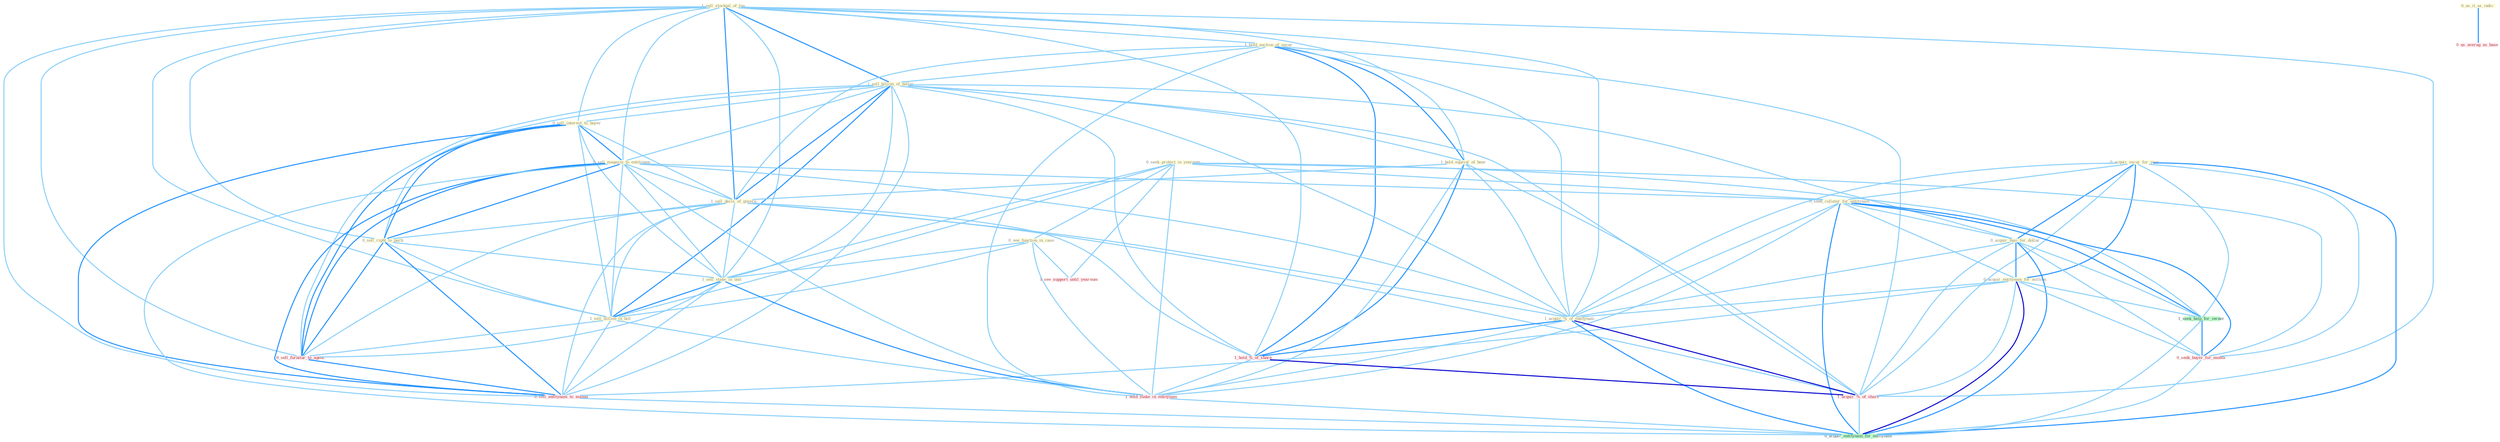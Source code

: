 Graph G{ 
    node
    [shape=polygon,style=filled,width=.5,height=.06,color="#BDFCC9",fixedsize=true,fontsize=4,
    fontcolor="#2f4f4f"];
    {node
    [color="#ffffe0", fontcolor="#8b7d6b"] "1_sell_stockpil_of_ton " "1_hold_auction_of_secur " "1_sell_billion_of_dollar " "0_sell_interest_to_buyer " "0_acquir_secur_for_year " "0_sell_magazin_to_entitynam " "1_hold_equival_of_hear " "1_sell_decis_of_govern " "0_seek_protect_in_yearnum " "0_sell_right_to_parti " "0_seek_collater_for_entitynam " "0_acquir_busi_for_dollar " "0_see_function_in_case " "0_acquir_entitynam_for_million " "1_acquir_%_of_entitynam " "1_sell_stake_in_unit " "0_us_it_as_indic " "1_sell_billion_in_bill "}
{node [color="#fff0f5", fontcolor="#b22222"] "1_hold_%_of_share " "1_hold_stake_in_entitynam " "0_seek_buyer_for_month " "1_acquir_%_of_share " "1_see_support_until_yearnum " "0_sell_furnitur_to_agenc " "0_us_averag_as_base " "0_sell_entitynam_to_manag "}
edge [color="#B0E2FF"];

	"1_sell_stockpil_of_ton " -- "1_hold_auction_of_secur " [w="1", color="#87cefa" ];
	"1_sell_stockpil_of_ton " -- "1_sell_billion_of_dollar " [w="2", color="#1e90ff" , len=0.8];
	"1_sell_stockpil_of_ton " -- "0_sell_interest_to_buyer " [w="1", color="#87cefa" ];
	"1_sell_stockpil_of_ton " -- "0_sell_magazin_to_entitynam " [w="1", color="#87cefa" ];
	"1_sell_stockpil_of_ton " -- "1_hold_equival_of_hear " [w="1", color="#87cefa" ];
	"1_sell_stockpil_of_ton " -- "1_sell_decis_of_govern " [w="2", color="#1e90ff" , len=0.8];
	"1_sell_stockpil_of_ton " -- "0_sell_right_to_parti " [w="1", color="#87cefa" ];
	"1_sell_stockpil_of_ton " -- "1_acquir_%_of_entitynam " [w="1", color="#87cefa" ];
	"1_sell_stockpil_of_ton " -- "1_sell_stake_in_unit " [w="1", color="#87cefa" ];
	"1_sell_stockpil_of_ton " -- "1_sell_billion_in_bill " [w="1", color="#87cefa" ];
	"1_sell_stockpil_of_ton " -- "1_hold_%_of_share " [w="1", color="#87cefa" ];
	"1_sell_stockpil_of_ton " -- "1_acquir_%_of_share " [w="1", color="#87cefa" ];
	"1_sell_stockpil_of_ton " -- "0_sell_furnitur_to_agenc " [w="1", color="#87cefa" ];
	"1_sell_stockpil_of_ton " -- "0_sell_entitynam_to_manag " [w="1", color="#87cefa" ];
	"1_hold_auction_of_secur " -- "1_sell_billion_of_dollar " [w="1", color="#87cefa" ];
	"1_hold_auction_of_secur " -- "1_hold_equival_of_hear " [w="2", color="#1e90ff" , len=0.8];
	"1_hold_auction_of_secur " -- "1_sell_decis_of_govern " [w="1", color="#87cefa" ];
	"1_hold_auction_of_secur " -- "1_acquir_%_of_entitynam " [w="1", color="#87cefa" ];
	"1_hold_auction_of_secur " -- "1_hold_%_of_share " [w="2", color="#1e90ff" , len=0.8];
	"1_hold_auction_of_secur " -- "1_hold_stake_in_entitynam " [w="1", color="#87cefa" ];
	"1_hold_auction_of_secur " -- "1_acquir_%_of_share " [w="1", color="#87cefa" ];
	"1_sell_billion_of_dollar " -- "0_sell_interest_to_buyer " [w="1", color="#87cefa" ];
	"1_sell_billion_of_dollar " -- "0_sell_magazin_to_entitynam " [w="1", color="#87cefa" ];
	"1_sell_billion_of_dollar " -- "1_hold_equival_of_hear " [w="1", color="#87cefa" ];
	"1_sell_billion_of_dollar " -- "1_sell_decis_of_govern " [w="2", color="#1e90ff" , len=0.8];
	"1_sell_billion_of_dollar " -- "0_sell_right_to_parti " [w="1", color="#87cefa" ];
	"1_sell_billion_of_dollar " -- "0_acquir_busi_for_dollar " [w="1", color="#87cefa" ];
	"1_sell_billion_of_dollar " -- "1_acquir_%_of_entitynam " [w="1", color="#87cefa" ];
	"1_sell_billion_of_dollar " -- "1_sell_stake_in_unit " [w="1", color="#87cefa" ];
	"1_sell_billion_of_dollar " -- "1_sell_billion_in_bill " [w="2", color="#1e90ff" , len=0.8];
	"1_sell_billion_of_dollar " -- "1_hold_%_of_share " [w="1", color="#87cefa" ];
	"1_sell_billion_of_dollar " -- "1_acquir_%_of_share " [w="1", color="#87cefa" ];
	"1_sell_billion_of_dollar " -- "0_sell_furnitur_to_agenc " [w="1", color="#87cefa" ];
	"1_sell_billion_of_dollar " -- "0_sell_entitynam_to_manag " [w="1", color="#87cefa" ];
	"0_sell_interest_to_buyer " -- "0_sell_magazin_to_entitynam " [w="2", color="#1e90ff" , len=0.8];
	"0_sell_interest_to_buyer " -- "1_sell_decis_of_govern " [w="1", color="#87cefa" ];
	"0_sell_interest_to_buyer " -- "0_sell_right_to_parti " [w="2", color="#1e90ff" , len=0.8];
	"0_sell_interest_to_buyer " -- "1_sell_stake_in_unit " [w="1", color="#87cefa" ];
	"0_sell_interest_to_buyer " -- "1_sell_billion_in_bill " [w="1", color="#87cefa" ];
	"0_sell_interest_to_buyer " -- "0_sell_furnitur_to_agenc " [w="2", color="#1e90ff" , len=0.8];
	"0_sell_interest_to_buyer " -- "0_sell_entitynam_to_manag " [w="2", color="#1e90ff" , len=0.8];
	"0_acquir_secur_for_year " -- "0_seek_collater_for_entitynam " [w="1", color="#87cefa" ];
	"0_acquir_secur_for_year " -- "0_acquir_busi_for_dollar " [w="2", color="#1e90ff" , len=0.8];
	"0_acquir_secur_for_year " -- "0_acquir_entitynam_for_million " [w="2", color="#1e90ff" , len=0.8];
	"0_acquir_secur_for_year " -- "1_acquir_%_of_entitynam " [w="1", color="#87cefa" ];
	"0_acquir_secur_for_year " -- "1_seek_help_for_owner " [w="1", color="#87cefa" ];
	"0_acquir_secur_for_year " -- "0_seek_buyer_for_month " [w="1", color="#87cefa" ];
	"0_acquir_secur_for_year " -- "1_acquir_%_of_share " [w="1", color="#87cefa" ];
	"0_acquir_secur_for_year " -- "0_acquir_entitynam_for_entitynam " [w="2", color="#1e90ff" , len=0.8];
	"0_sell_magazin_to_entitynam " -- "1_sell_decis_of_govern " [w="1", color="#87cefa" ];
	"0_sell_magazin_to_entitynam " -- "0_sell_right_to_parti " [w="2", color="#1e90ff" , len=0.8];
	"0_sell_magazin_to_entitynam " -- "0_seek_collater_for_entitynam " [w="1", color="#87cefa" ];
	"0_sell_magazin_to_entitynam " -- "1_acquir_%_of_entitynam " [w="1", color="#87cefa" ];
	"0_sell_magazin_to_entitynam " -- "1_sell_stake_in_unit " [w="1", color="#87cefa" ];
	"0_sell_magazin_to_entitynam " -- "1_sell_billion_in_bill " [w="1", color="#87cefa" ];
	"0_sell_magazin_to_entitynam " -- "1_hold_stake_in_entitynam " [w="1", color="#87cefa" ];
	"0_sell_magazin_to_entitynam " -- "0_sell_furnitur_to_agenc " [w="2", color="#1e90ff" , len=0.8];
	"0_sell_magazin_to_entitynam " -- "0_sell_entitynam_to_manag " [w="2", color="#1e90ff" , len=0.8];
	"0_sell_magazin_to_entitynam " -- "0_acquir_entitynam_for_entitynam " [w="1", color="#87cefa" ];
	"1_hold_equival_of_hear " -- "1_sell_decis_of_govern " [w="1", color="#87cefa" ];
	"1_hold_equival_of_hear " -- "1_acquir_%_of_entitynam " [w="1", color="#87cefa" ];
	"1_hold_equival_of_hear " -- "1_hold_%_of_share " [w="2", color="#1e90ff" , len=0.8];
	"1_hold_equival_of_hear " -- "1_hold_stake_in_entitynam " [w="1", color="#87cefa" ];
	"1_hold_equival_of_hear " -- "1_acquir_%_of_share " [w="1", color="#87cefa" ];
	"1_sell_decis_of_govern " -- "0_sell_right_to_parti " [w="1", color="#87cefa" ];
	"1_sell_decis_of_govern " -- "1_acquir_%_of_entitynam " [w="1", color="#87cefa" ];
	"1_sell_decis_of_govern " -- "1_sell_stake_in_unit " [w="1", color="#87cefa" ];
	"1_sell_decis_of_govern " -- "1_sell_billion_in_bill " [w="1", color="#87cefa" ];
	"1_sell_decis_of_govern " -- "1_hold_%_of_share " [w="1", color="#87cefa" ];
	"1_sell_decis_of_govern " -- "1_acquir_%_of_share " [w="1", color="#87cefa" ];
	"1_sell_decis_of_govern " -- "0_sell_furnitur_to_agenc " [w="1", color="#87cefa" ];
	"1_sell_decis_of_govern " -- "0_sell_entitynam_to_manag " [w="1", color="#87cefa" ];
	"0_seek_protect_in_yearnum " -- "0_seek_collater_for_entitynam " [w="1", color="#87cefa" ];
	"0_seek_protect_in_yearnum " -- "0_see_function_in_case " [w="1", color="#87cefa" ];
	"0_seek_protect_in_yearnum " -- "1_sell_stake_in_unit " [w="1", color="#87cefa" ];
	"0_seek_protect_in_yearnum " -- "1_sell_billion_in_bill " [w="1", color="#87cefa" ];
	"0_seek_protect_in_yearnum " -- "1_hold_stake_in_entitynam " [w="1", color="#87cefa" ];
	"0_seek_protect_in_yearnum " -- "1_seek_help_for_owner " [w="1", color="#87cefa" ];
	"0_seek_protect_in_yearnum " -- "0_seek_buyer_for_month " [w="1", color="#87cefa" ];
	"0_seek_protect_in_yearnum " -- "1_see_support_until_yearnum " [w="1", color="#87cefa" ];
	"0_sell_right_to_parti " -- "1_sell_stake_in_unit " [w="1", color="#87cefa" ];
	"0_sell_right_to_parti " -- "1_sell_billion_in_bill " [w="1", color="#87cefa" ];
	"0_sell_right_to_parti " -- "0_sell_furnitur_to_agenc " [w="2", color="#1e90ff" , len=0.8];
	"0_sell_right_to_parti " -- "0_sell_entitynam_to_manag " [w="2", color="#1e90ff" , len=0.8];
	"0_seek_collater_for_entitynam " -- "0_acquir_busi_for_dollar " [w="1", color="#87cefa" ];
	"0_seek_collater_for_entitynam " -- "0_acquir_entitynam_for_million " [w="1", color="#87cefa" ];
	"0_seek_collater_for_entitynam " -- "1_acquir_%_of_entitynam " [w="1", color="#87cefa" ];
	"0_seek_collater_for_entitynam " -- "1_hold_stake_in_entitynam " [w="1", color="#87cefa" ];
	"0_seek_collater_for_entitynam " -- "1_seek_help_for_owner " [w="2", color="#1e90ff" , len=0.8];
	"0_seek_collater_for_entitynam " -- "0_seek_buyer_for_month " [w="2", color="#1e90ff" , len=0.8];
	"0_seek_collater_for_entitynam " -- "0_acquir_entitynam_for_entitynam " [w="2", color="#1e90ff" , len=0.8];
	"0_acquir_busi_for_dollar " -- "0_acquir_entitynam_for_million " [w="2", color="#1e90ff" , len=0.8];
	"0_acquir_busi_for_dollar " -- "1_acquir_%_of_entitynam " [w="1", color="#87cefa" ];
	"0_acquir_busi_for_dollar " -- "1_seek_help_for_owner " [w="1", color="#87cefa" ];
	"0_acquir_busi_for_dollar " -- "0_seek_buyer_for_month " [w="1", color="#87cefa" ];
	"0_acquir_busi_for_dollar " -- "1_acquir_%_of_share " [w="1", color="#87cefa" ];
	"0_acquir_busi_for_dollar " -- "0_acquir_entitynam_for_entitynam " [w="2", color="#1e90ff" , len=0.8];
	"0_see_function_in_case " -- "1_sell_stake_in_unit " [w="1", color="#87cefa" ];
	"0_see_function_in_case " -- "1_sell_billion_in_bill " [w="1", color="#87cefa" ];
	"0_see_function_in_case " -- "1_hold_stake_in_entitynam " [w="1", color="#87cefa" ];
	"0_see_function_in_case " -- "1_see_support_until_yearnum " [w="1", color="#87cefa" ];
	"0_acquir_entitynam_for_million " -- "1_acquir_%_of_entitynam " [w="1", color="#87cefa" ];
	"0_acquir_entitynam_for_million " -- "1_seek_help_for_owner " [w="1", color="#87cefa" ];
	"0_acquir_entitynam_for_million " -- "0_seek_buyer_for_month " [w="1", color="#87cefa" ];
	"0_acquir_entitynam_for_million " -- "1_acquir_%_of_share " [w="1", color="#87cefa" ];
	"0_acquir_entitynam_for_million " -- "0_sell_entitynam_to_manag " [w="1", color="#87cefa" ];
	"0_acquir_entitynam_for_million " -- "0_acquir_entitynam_for_entitynam " [w="3", color="#0000cd" , len=0.6];
	"1_acquir_%_of_entitynam " -- "1_hold_%_of_share " [w="2", color="#1e90ff" , len=0.8];
	"1_acquir_%_of_entitynam " -- "1_hold_stake_in_entitynam " [w="1", color="#87cefa" ];
	"1_acquir_%_of_entitynam " -- "1_acquir_%_of_share " [w="3", color="#0000cd" , len=0.6];
	"1_acquir_%_of_entitynam " -- "0_acquir_entitynam_for_entitynam " [w="2", color="#1e90ff" , len=0.8];
	"1_sell_stake_in_unit " -- "1_sell_billion_in_bill " [w="2", color="#1e90ff" , len=0.8];
	"1_sell_stake_in_unit " -- "1_hold_stake_in_entitynam " [w="2", color="#1e90ff" , len=0.8];
	"1_sell_stake_in_unit " -- "0_sell_furnitur_to_agenc " [w="1", color="#87cefa" ];
	"1_sell_stake_in_unit " -- "0_sell_entitynam_to_manag " [w="1", color="#87cefa" ];
	"0_us_it_as_indic " -- "0_us_averag_as_base " [w="2", color="#1e90ff" , len=0.8];
	"1_sell_billion_in_bill " -- "1_hold_stake_in_entitynam " [w="1", color="#87cefa" ];
	"1_sell_billion_in_bill " -- "0_sell_furnitur_to_agenc " [w="1", color="#87cefa" ];
	"1_sell_billion_in_bill " -- "0_sell_entitynam_to_manag " [w="1", color="#87cefa" ];
	"1_hold_%_of_share " -- "1_hold_stake_in_entitynam " [w="1", color="#87cefa" ];
	"1_hold_%_of_share " -- "1_acquir_%_of_share " [w="3", color="#0000cd" , len=0.6];
	"1_hold_stake_in_entitynam " -- "0_acquir_entitynam_for_entitynam " [w="1", color="#87cefa" ];
	"1_seek_help_for_owner " -- "0_seek_buyer_for_month " [w="2", color="#1e90ff" , len=0.8];
	"1_seek_help_for_owner " -- "0_acquir_entitynam_for_entitynam " [w="1", color="#87cefa" ];
	"0_seek_buyer_for_month " -- "0_acquir_entitynam_for_entitynam " [w="1", color="#87cefa" ];
	"1_acquir_%_of_share " -- "0_acquir_entitynam_for_entitynam " [w="1", color="#87cefa" ];
	"0_sell_furnitur_to_agenc " -- "0_sell_entitynam_to_manag " [w="2", color="#1e90ff" , len=0.8];
	"0_sell_entitynam_to_manag " -- "0_acquir_entitynam_for_entitynam " [w="1", color="#87cefa" ];
}